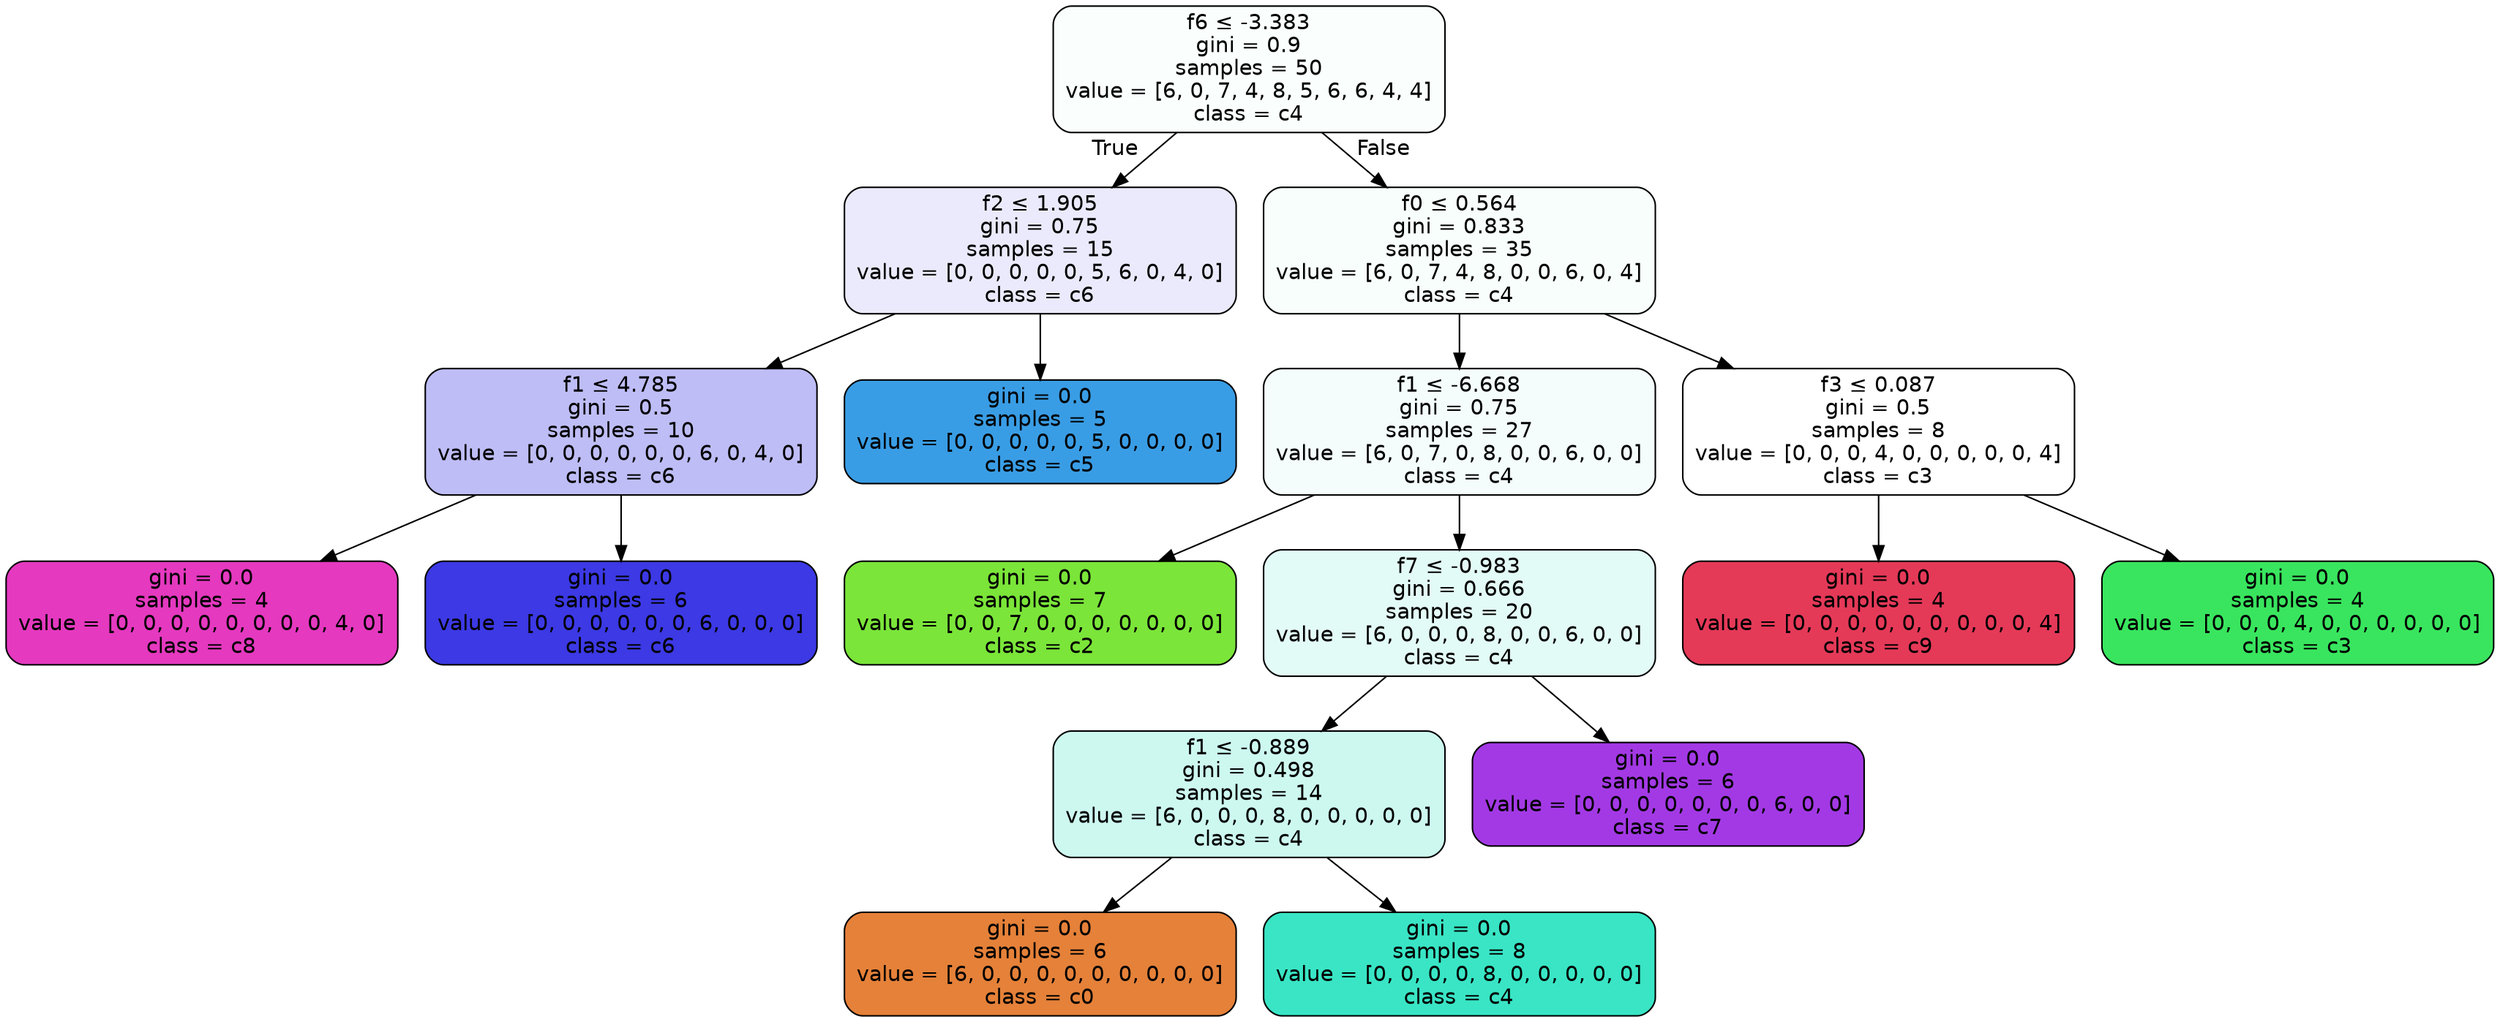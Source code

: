 digraph Tree {
node [shape=box, style="filled, rounded", color="black", fontname=helvetica] ;
edge [fontname=helvetica] ;
0 [label=<f6 &le; -3.383<br/>gini = 0.9<br/>samples = 50<br/>value = [6, 0, 7, 4, 8, 5, 6, 6, 4, 4]<br/>class = c4>, fillcolor="#39e5c506"] ;
1 [label=<f2 &le; 1.905<br/>gini = 0.75<br/>samples = 15<br/>value = [0, 0, 0, 0, 0, 5, 6, 0, 4, 0]<br/>class = c6>, fillcolor="#3c39e51a"] ;
0 -> 1 [labeldistance=2.5, labelangle=45, headlabel="True"] ;
2 [label=<f1 &le; 4.785<br/>gini = 0.5<br/>samples = 10<br/>value = [0, 0, 0, 0, 0, 0, 6, 0, 4, 0]<br/>class = c6>, fillcolor="#3c39e555"] ;
1 -> 2 ;
3 [label=<gini = 0.0<br/>samples = 4<br/>value = [0, 0, 0, 0, 0, 0, 0, 0, 4, 0]<br/>class = c8>, fillcolor="#e539c0ff"] ;
2 -> 3 ;
4 [label=<gini = 0.0<br/>samples = 6<br/>value = [0, 0, 0, 0, 0, 0, 6, 0, 0, 0]<br/>class = c6>, fillcolor="#3c39e5ff"] ;
2 -> 4 ;
5 [label=<gini = 0.0<br/>samples = 5<br/>value = [0, 0, 0, 0, 0, 5, 0, 0, 0, 0]<br/>class = c5>, fillcolor="#399de5ff"] ;
1 -> 5 ;
6 [label=<f0 &le; 0.564<br/>gini = 0.833<br/>samples = 35<br/>value = [6, 0, 7, 4, 8, 0, 0, 6, 0, 4]<br/>class = c4>, fillcolor="#39e5c509"] ;
0 -> 6 [labeldistance=2.5, labelangle=-45, headlabel="False"] ;
7 [label=<f1 &le; -6.668<br/>gini = 0.75<br/>samples = 27<br/>value = [6, 0, 7, 0, 8, 0, 0, 6, 0, 0]<br/>class = c4>, fillcolor="#39e5c50d"] ;
6 -> 7 ;
8 [label=<gini = 0.0<br/>samples = 7<br/>value = [0, 0, 7, 0, 0, 0, 0, 0, 0, 0]<br/>class = c2>, fillcolor="#7be539ff"] ;
7 -> 8 ;
9 [label=<f7 &le; -0.983<br/>gini = 0.666<br/>samples = 20<br/>value = [6, 0, 0, 0, 8, 0, 0, 6, 0, 0]<br/>class = c4>, fillcolor="#39e5c524"] ;
7 -> 9 ;
10 [label=<f1 &le; -0.889<br/>gini = 0.498<br/>samples = 14<br/>value = [6, 0, 0, 0, 8, 0, 0, 0, 0, 0]<br/>class = c4>, fillcolor="#39e5c540"] ;
9 -> 10 ;
11 [label=<gini = 0.0<br/>samples = 6<br/>value = [6, 0, 0, 0, 0, 0, 0, 0, 0, 0]<br/>class = c0>, fillcolor="#e58139ff"] ;
10 -> 11 ;
12 [label=<gini = 0.0<br/>samples = 8<br/>value = [0, 0, 0, 0, 8, 0, 0, 0, 0, 0]<br/>class = c4>, fillcolor="#39e5c5ff"] ;
10 -> 12 ;
13 [label=<gini = 0.0<br/>samples = 6<br/>value = [0, 0, 0, 0, 0, 0, 0, 6, 0, 0]<br/>class = c7>, fillcolor="#a339e5ff"] ;
9 -> 13 ;
14 [label=<f3 &le; 0.087<br/>gini = 0.5<br/>samples = 8<br/>value = [0, 0, 0, 4, 0, 0, 0, 0, 0, 4]<br/>class = c3>, fillcolor="#39e55e00"] ;
6 -> 14 ;
15 [label=<gini = 0.0<br/>samples = 4<br/>value = [0, 0, 0, 0, 0, 0, 0, 0, 0, 4]<br/>class = c9>, fillcolor="#e53958ff"] ;
14 -> 15 ;
16 [label=<gini = 0.0<br/>samples = 4<br/>value = [0, 0, 0, 4, 0, 0, 0, 0, 0, 0]<br/>class = c3>, fillcolor="#39e55eff"] ;
14 -> 16 ;
}
